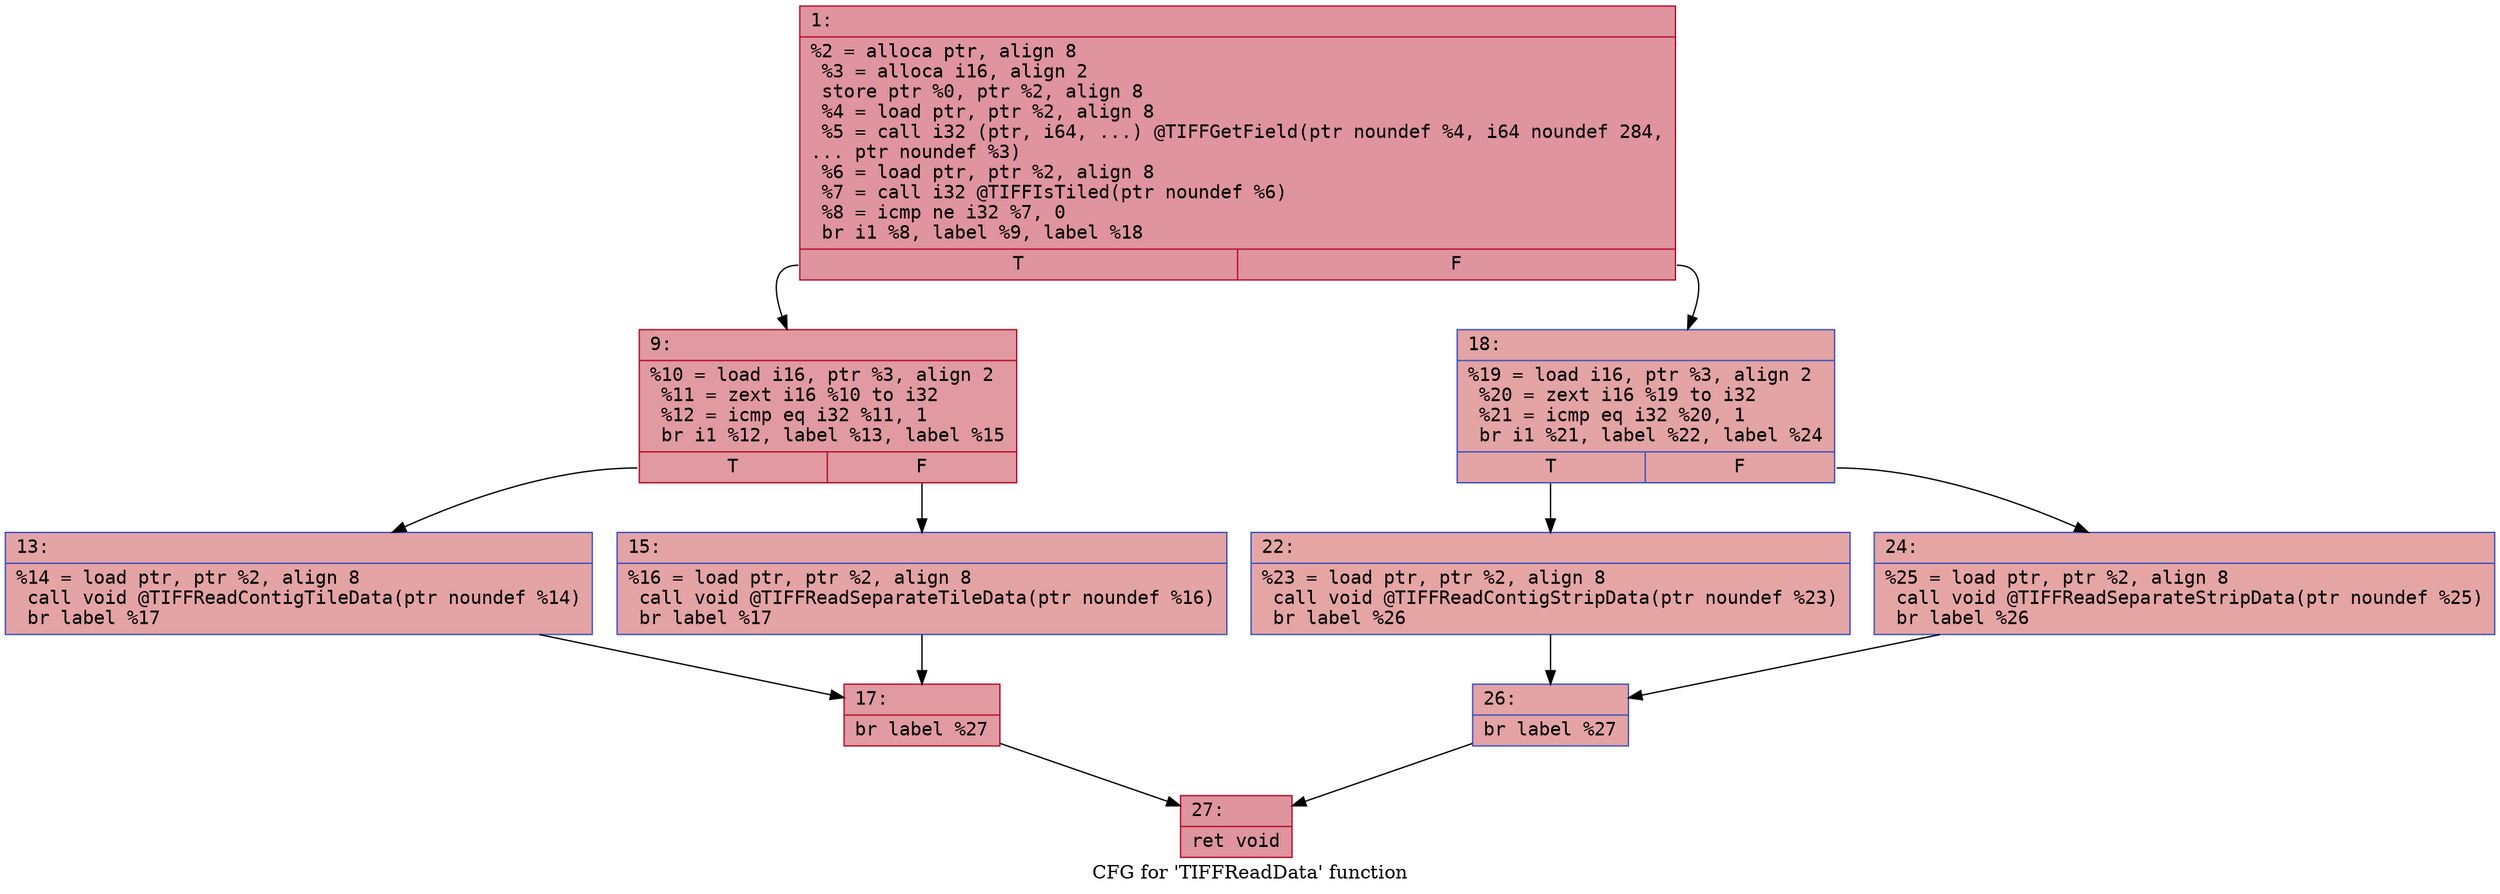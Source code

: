 digraph "CFG for 'TIFFReadData' function" {
	label="CFG for 'TIFFReadData' function";

	Node0x600003401c20 [shape=record,color="#b70d28ff", style=filled, fillcolor="#b70d2870" fontname="Courier",label="{1:\l|  %2 = alloca ptr, align 8\l  %3 = alloca i16, align 2\l  store ptr %0, ptr %2, align 8\l  %4 = load ptr, ptr %2, align 8\l  %5 = call i32 (ptr, i64, ...) @TIFFGetField(ptr noundef %4, i64 noundef 284,\l... ptr noundef %3)\l  %6 = load ptr, ptr %2, align 8\l  %7 = call i32 @TIFFIsTiled(ptr noundef %6)\l  %8 = icmp ne i32 %7, 0\l  br i1 %8, label %9, label %18\l|{<s0>T|<s1>F}}"];
	Node0x600003401c20:s0 -> Node0x600003401c70[tooltip="1 -> 9\nProbability 62.50%" ];
	Node0x600003401c20:s1 -> Node0x600003401db0[tooltip="1 -> 18\nProbability 37.50%" ];
	Node0x600003401c70 [shape=record,color="#b70d28ff", style=filled, fillcolor="#bb1b2c70" fontname="Courier",label="{9:\l|  %10 = load i16, ptr %3, align 2\l  %11 = zext i16 %10 to i32\l  %12 = icmp eq i32 %11, 1\l  br i1 %12, label %13, label %15\l|{<s0>T|<s1>F}}"];
	Node0x600003401c70:s0 -> Node0x600003401cc0[tooltip="9 -> 13\nProbability 50.00%" ];
	Node0x600003401c70:s1 -> Node0x600003401d10[tooltip="9 -> 15\nProbability 50.00%" ];
	Node0x600003401cc0 [shape=record,color="#3d50c3ff", style=filled, fillcolor="#c32e3170" fontname="Courier",label="{13:\l|  %14 = load ptr, ptr %2, align 8\l  call void @TIFFReadContigTileData(ptr noundef %14)\l  br label %17\l}"];
	Node0x600003401cc0 -> Node0x600003401d60[tooltip="13 -> 17\nProbability 100.00%" ];
	Node0x600003401d10 [shape=record,color="#3d50c3ff", style=filled, fillcolor="#c32e3170" fontname="Courier",label="{15:\l|  %16 = load ptr, ptr %2, align 8\l  call void @TIFFReadSeparateTileData(ptr noundef %16)\l  br label %17\l}"];
	Node0x600003401d10 -> Node0x600003401d60[tooltip="15 -> 17\nProbability 100.00%" ];
	Node0x600003401d60 [shape=record,color="#b70d28ff", style=filled, fillcolor="#bb1b2c70" fontname="Courier",label="{17:\l|  br label %27\l}"];
	Node0x600003401d60 -> Node0x600003401ef0[tooltip="17 -> 27\nProbability 100.00%" ];
	Node0x600003401db0 [shape=record,color="#3d50c3ff", style=filled, fillcolor="#c32e3170" fontname="Courier",label="{18:\l|  %19 = load i16, ptr %3, align 2\l  %20 = zext i16 %19 to i32\l  %21 = icmp eq i32 %20, 1\l  br i1 %21, label %22, label %24\l|{<s0>T|<s1>F}}"];
	Node0x600003401db0:s0 -> Node0x600003401e00[tooltip="18 -> 22\nProbability 50.00%" ];
	Node0x600003401db0:s1 -> Node0x600003401e50[tooltip="18 -> 24\nProbability 50.00%" ];
	Node0x600003401e00 [shape=record,color="#3d50c3ff", style=filled, fillcolor="#c5333470" fontname="Courier",label="{22:\l|  %23 = load ptr, ptr %2, align 8\l  call void @TIFFReadContigStripData(ptr noundef %23)\l  br label %26\l}"];
	Node0x600003401e00 -> Node0x600003401ea0[tooltip="22 -> 26\nProbability 100.00%" ];
	Node0x600003401e50 [shape=record,color="#3d50c3ff", style=filled, fillcolor="#c5333470" fontname="Courier",label="{24:\l|  %25 = load ptr, ptr %2, align 8\l  call void @TIFFReadSeparateStripData(ptr noundef %25)\l  br label %26\l}"];
	Node0x600003401e50 -> Node0x600003401ea0[tooltip="24 -> 26\nProbability 100.00%" ];
	Node0x600003401ea0 [shape=record,color="#3d50c3ff", style=filled, fillcolor="#c32e3170" fontname="Courier",label="{26:\l|  br label %27\l}"];
	Node0x600003401ea0 -> Node0x600003401ef0[tooltip="26 -> 27\nProbability 100.00%" ];
	Node0x600003401ef0 [shape=record,color="#b70d28ff", style=filled, fillcolor="#b70d2870" fontname="Courier",label="{27:\l|  ret void\l}"];
}
